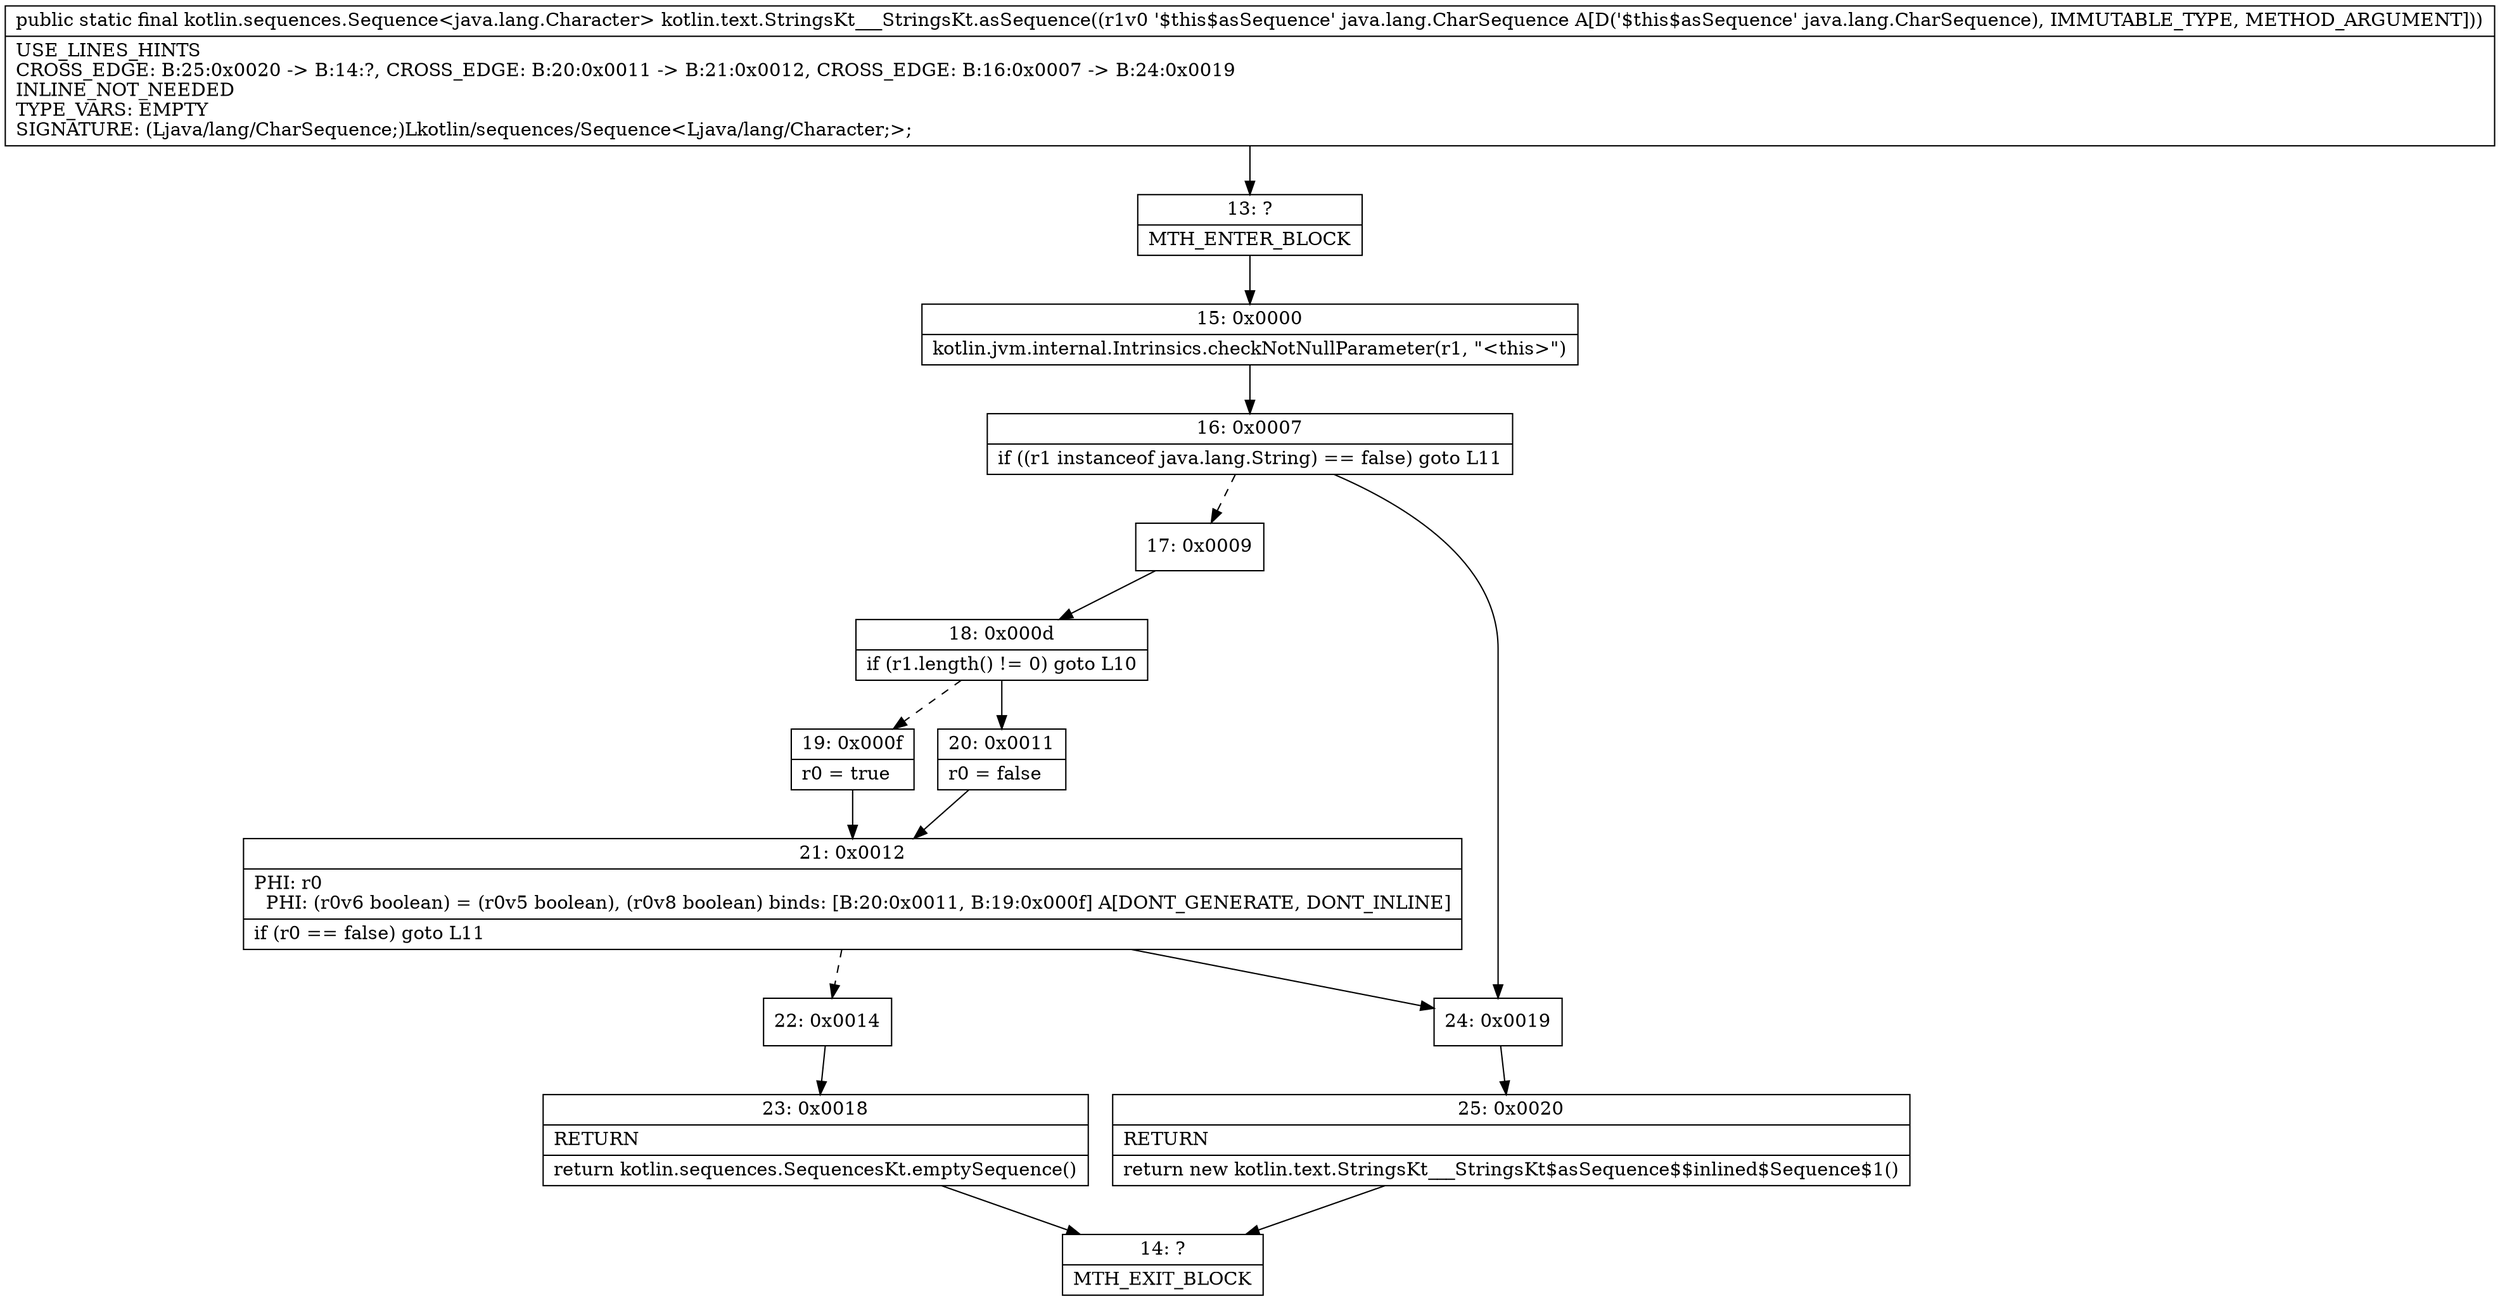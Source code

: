 digraph "CFG forkotlin.text.StringsKt___StringsKt.asSequence(Ljava\/lang\/CharSequence;)Lkotlin\/sequences\/Sequence;" {
Node_13 [shape=record,label="{13\:\ ?|MTH_ENTER_BLOCK\l}"];
Node_15 [shape=record,label="{15\:\ 0x0000|kotlin.jvm.internal.Intrinsics.checkNotNullParameter(r1, \"\<this\>\")\l}"];
Node_16 [shape=record,label="{16\:\ 0x0007|if ((r1 instanceof java.lang.String) == false) goto L11\l}"];
Node_17 [shape=record,label="{17\:\ 0x0009}"];
Node_18 [shape=record,label="{18\:\ 0x000d|if (r1.length() != 0) goto L10\l}"];
Node_19 [shape=record,label="{19\:\ 0x000f|r0 = true\l}"];
Node_21 [shape=record,label="{21\:\ 0x0012|PHI: r0 \l  PHI: (r0v6 boolean) = (r0v5 boolean), (r0v8 boolean) binds: [B:20:0x0011, B:19:0x000f] A[DONT_GENERATE, DONT_INLINE]\l|if (r0 == false) goto L11\l}"];
Node_22 [shape=record,label="{22\:\ 0x0014}"];
Node_23 [shape=record,label="{23\:\ 0x0018|RETURN\l|return kotlin.sequences.SequencesKt.emptySequence()\l}"];
Node_14 [shape=record,label="{14\:\ ?|MTH_EXIT_BLOCK\l}"];
Node_20 [shape=record,label="{20\:\ 0x0011|r0 = false\l}"];
Node_24 [shape=record,label="{24\:\ 0x0019}"];
Node_25 [shape=record,label="{25\:\ 0x0020|RETURN\l|return new kotlin.text.StringsKt___StringsKt$asSequence$$inlined$Sequence$1()\l}"];
MethodNode[shape=record,label="{public static final kotlin.sequences.Sequence\<java.lang.Character\> kotlin.text.StringsKt___StringsKt.asSequence((r1v0 '$this$asSequence' java.lang.CharSequence A[D('$this$asSequence' java.lang.CharSequence), IMMUTABLE_TYPE, METHOD_ARGUMENT]))  | USE_LINES_HINTS\lCROSS_EDGE: B:25:0x0020 \-\> B:14:?, CROSS_EDGE: B:20:0x0011 \-\> B:21:0x0012, CROSS_EDGE: B:16:0x0007 \-\> B:24:0x0019\lINLINE_NOT_NEEDED\lTYPE_VARS: EMPTY\lSIGNATURE: (Ljava\/lang\/CharSequence;)Lkotlin\/sequences\/Sequence\<Ljava\/lang\/Character;\>;\l}"];
MethodNode -> Node_13;Node_13 -> Node_15;
Node_15 -> Node_16;
Node_16 -> Node_17[style=dashed];
Node_16 -> Node_24;
Node_17 -> Node_18;
Node_18 -> Node_19[style=dashed];
Node_18 -> Node_20;
Node_19 -> Node_21;
Node_21 -> Node_22[style=dashed];
Node_21 -> Node_24;
Node_22 -> Node_23;
Node_23 -> Node_14;
Node_20 -> Node_21;
Node_24 -> Node_25;
Node_25 -> Node_14;
}

